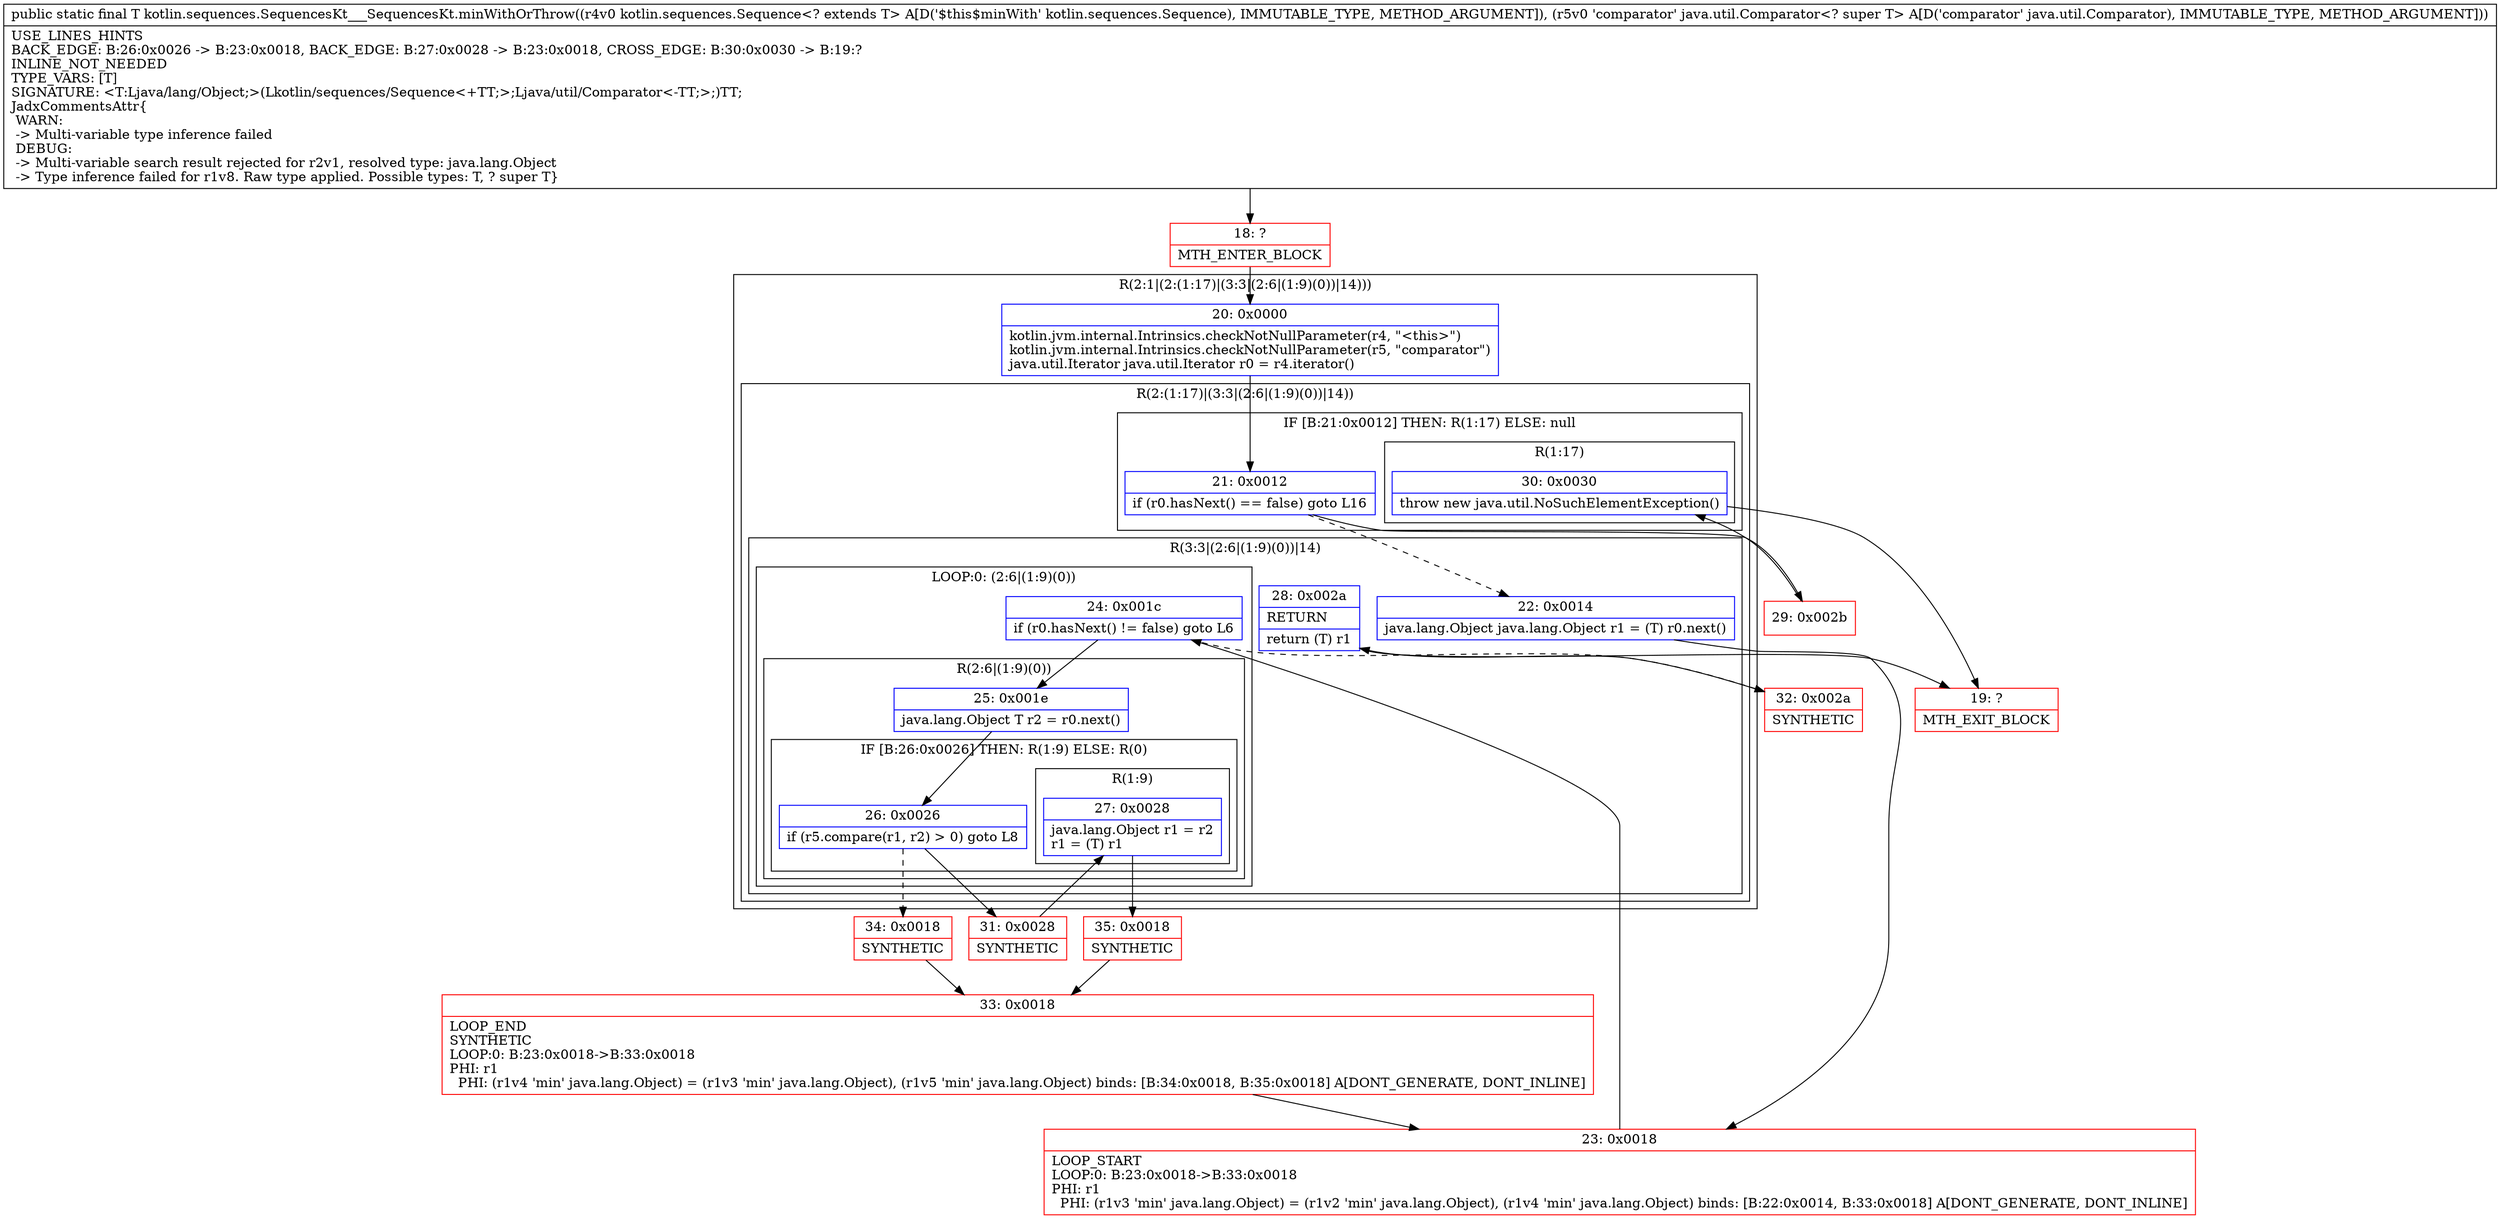 digraph "CFG forkotlin.sequences.SequencesKt___SequencesKt.minWithOrThrow(Lkotlin\/sequences\/Sequence;Ljava\/util\/Comparator;)Ljava\/lang\/Object;" {
subgraph cluster_Region_137742359 {
label = "R(2:1|(2:(1:17)|(3:3|(2:6|(1:9)(0))|14)))";
node [shape=record,color=blue];
Node_20 [shape=record,label="{20\:\ 0x0000|kotlin.jvm.internal.Intrinsics.checkNotNullParameter(r4, \"\<this\>\")\lkotlin.jvm.internal.Intrinsics.checkNotNullParameter(r5, \"comparator\")\ljava.util.Iterator java.util.Iterator r0 = r4.iterator()\l}"];
subgraph cluster_Region_2080366131 {
label = "R(2:(1:17)|(3:3|(2:6|(1:9)(0))|14))";
node [shape=record,color=blue];
subgraph cluster_IfRegion_814567456 {
label = "IF [B:21:0x0012] THEN: R(1:17) ELSE: null";
node [shape=record,color=blue];
Node_21 [shape=record,label="{21\:\ 0x0012|if (r0.hasNext() == false) goto L16\l}"];
subgraph cluster_Region_929953280 {
label = "R(1:17)";
node [shape=record,color=blue];
Node_30 [shape=record,label="{30\:\ 0x0030|throw new java.util.NoSuchElementException()\l}"];
}
}
subgraph cluster_Region_1715709393 {
label = "R(3:3|(2:6|(1:9)(0))|14)";
node [shape=record,color=blue];
Node_22 [shape=record,label="{22\:\ 0x0014|java.lang.Object java.lang.Object r1 = (T) r0.next()\l}"];
subgraph cluster_LoopRegion_1209253733 {
label = "LOOP:0: (2:6|(1:9)(0))";
node [shape=record,color=blue];
Node_24 [shape=record,label="{24\:\ 0x001c|if (r0.hasNext() != false) goto L6\l}"];
subgraph cluster_Region_1858118400 {
label = "R(2:6|(1:9)(0))";
node [shape=record,color=blue];
Node_25 [shape=record,label="{25\:\ 0x001e|java.lang.Object T r2 = r0.next()\l}"];
subgraph cluster_IfRegion_1325442262 {
label = "IF [B:26:0x0026] THEN: R(1:9) ELSE: R(0)";
node [shape=record,color=blue];
Node_26 [shape=record,label="{26\:\ 0x0026|if (r5.compare(r1, r2) \> 0) goto L8\l}"];
subgraph cluster_Region_873919144 {
label = "R(1:9)";
node [shape=record,color=blue];
Node_27 [shape=record,label="{27\:\ 0x0028|java.lang.Object r1 = r2\lr1 = (T) r1\l}"];
}
subgraph cluster_Region_279991149 {
label = "R(0)";
node [shape=record,color=blue];
}
}
}
}
Node_28 [shape=record,label="{28\:\ 0x002a|RETURN\l|return (T) r1\l}"];
}
}
}
Node_18 [shape=record,color=red,label="{18\:\ ?|MTH_ENTER_BLOCK\l}"];
Node_23 [shape=record,color=red,label="{23\:\ 0x0018|LOOP_START\lLOOP:0: B:23:0x0018\-\>B:33:0x0018\lPHI: r1 \l  PHI: (r1v3 'min' java.lang.Object) = (r1v2 'min' java.lang.Object), (r1v4 'min' java.lang.Object) binds: [B:22:0x0014, B:33:0x0018] A[DONT_GENERATE, DONT_INLINE]\l}"];
Node_31 [shape=record,color=red,label="{31\:\ 0x0028|SYNTHETIC\l}"];
Node_35 [shape=record,color=red,label="{35\:\ 0x0018|SYNTHETIC\l}"];
Node_33 [shape=record,color=red,label="{33\:\ 0x0018|LOOP_END\lSYNTHETIC\lLOOP:0: B:23:0x0018\-\>B:33:0x0018\lPHI: r1 \l  PHI: (r1v4 'min' java.lang.Object) = (r1v3 'min' java.lang.Object), (r1v5 'min' java.lang.Object) binds: [B:34:0x0018, B:35:0x0018] A[DONT_GENERATE, DONT_INLINE]\l}"];
Node_34 [shape=record,color=red,label="{34\:\ 0x0018|SYNTHETIC\l}"];
Node_32 [shape=record,color=red,label="{32\:\ 0x002a|SYNTHETIC\l}"];
Node_19 [shape=record,color=red,label="{19\:\ ?|MTH_EXIT_BLOCK\l}"];
Node_29 [shape=record,color=red,label="{29\:\ 0x002b}"];
MethodNode[shape=record,label="{public static final T kotlin.sequences.SequencesKt___SequencesKt.minWithOrThrow((r4v0 kotlin.sequences.Sequence\<? extends T\> A[D('$this$minWith' kotlin.sequences.Sequence), IMMUTABLE_TYPE, METHOD_ARGUMENT]), (r5v0 'comparator' java.util.Comparator\<? super T\> A[D('comparator' java.util.Comparator), IMMUTABLE_TYPE, METHOD_ARGUMENT]))  | USE_LINES_HINTS\lBACK_EDGE: B:26:0x0026 \-\> B:23:0x0018, BACK_EDGE: B:27:0x0028 \-\> B:23:0x0018, CROSS_EDGE: B:30:0x0030 \-\> B:19:?\lINLINE_NOT_NEEDED\lTYPE_VARS: [T]\lSIGNATURE: \<T:Ljava\/lang\/Object;\>(Lkotlin\/sequences\/Sequence\<+TT;\>;Ljava\/util\/Comparator\<\-TT;\>;)TT;\lJadxCommentsAttr\{\l WARN: \l \-\> Multi\-variable type inference failed\l DEBUG: \l \-\> Multi\-variable search result rejected for r2v1, resolved type: java.lang.Object\l \-\> Type inference failed for r1v8. Raw type applied. Possible types: T, ? super T\}\l}"];
MethodNode -> Node_18;Node_20 -> Node_21;
Node_21 -> Node_22[style=dashed];
Node_21 -> Node_29;
Node_30 -> Node_19;
Node_22 -> Node_23;
Node_24 -> Node_25;
Node_24 -> Node_32[style=dashed];
Node_25 -> Node_26;
Node_26 -> Node_31;
Node_26 -> Node_34[style=dashed];
Node_27 -> Node_35;
Node_28 -> Node_19;
Node_18 -> Node_20;
Node_23 -> Node_24;
Node_31 -> Node_27;
Node_35 -> Node_33;
Node_33 -> Node_23;
Node_34 -> Node_33;
Node_32 -> Node_28;
Node_29 -> Node_30;
}

